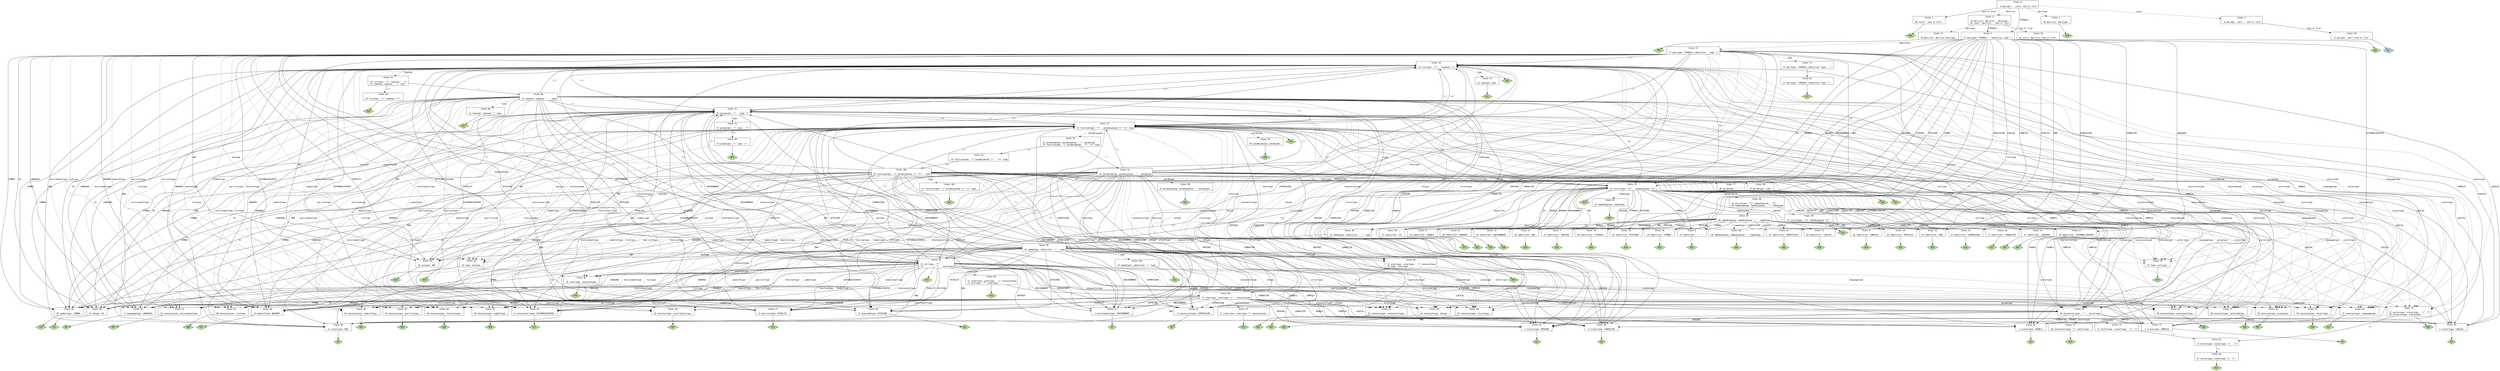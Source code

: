 // Generated by GNU Bison 3.5.2.
// Report bugs to <bug-bison@gnu.org>.
// Home page: <https://www.gnu.org/software/bison/>.

digraph "Parser.yxx"
{
  node [fontname = courier, shape = box, colorscheme = paired6]
  edge [fontname = courier]

  0 [label="State 0\n\l  0 $accept: . start \"end of file\"\l"]
  0 -> 1 [style=solid label="\"end of file\""]
  0 -> 2 [style=solid label="TYPEDECL"]
  0 -> 3 [style=dashed label="decltype"]
  0 -> 4 [style=dashed label="decllist"]
  0 -> 5 [style=dashed label="start"]
  1 [label="State 1\n\l 80 start: \"end of file\" .\l"]
  1 -> "1R80" [style=solid]
 "1R80" [label="R80", fillcolor=3, shape=diamond, style=filled]
  2 [label="State 2\n\l 77 decltype: TYPEDECL . identifier type \";\"\l"]
  2 -> 6 [style=solid label="\"...\""]
  2 -> 7 [style=solid label="INTEGER"]
  2 -> 8 [style=solid label="DOUBLE"]
  2 -> 9 [style=solid label="COMPLEX"]
  2 -> 10 [style=solid label="CHARACTER"]
  2 -> 11 [style=solid label="LOGICAL"]
  2 -> 12 [style=solid label="RAW"]
  2 -> 13 [style=solid label="ENVIRONMENT"]
  2 -> 14 [style=solid label="EXPRESSION"]
  2 -> 15 [style=solid label="LANGUAGE"]
  2 -> 16 [style=solid label="SYMBOL"]
  2 -> 17 [style=solid label="EXTERNALPOINTER"]
  2 -> 18 [style=solid label="BYTECODE"]
  2 -> 19 [style=solid label="PAIRLIST"]
  2 -> 20 [style=solid label="S4"]
  2 -> 21 [style=solid label="WEAKREF"]
  2 -> 22 [style=solid label="ANY"]
  2 -> 23 [style=solid label="TYPEDECL"]
  2 -> 24 [style=solid label="IDENTIFIER"]
  2 -> 25 [style=dashed label="identifier"]
  3 [label="State 3\n\l 78 decllist: decltype .\l"]
  3 -> "3R78" [style=solid]
 "3R78" [label="R78", fillcolor=3, shape=diamond, style=filled]
  4 [label="State 4\n\l 79 decllist: decllist . decltype\l 81 start: decllist . \"end of file\"\l"]
  4 -> 26 [style=solid label="\"end of file\""]
  4 -> 2 [style=solid label="TYPEDECL"]
  4 -> 27 [style=dashed label="decltype"]
  5 [label="State 5\n\l  0 $accept: start . \"end of file\"\l"]
  5 -> 28 [style=solid label="\"end of file\""]
  6 [label="State 6\n\l 41 identifier: \"...\" .\l"]
  6 -> "6R41" [style=solid]
 "6R41" [label="R41", fillcolor=3, shape=diamond, style=filled]
  7 [label="State 7\n\l 24 identifier: INTEGER .\l"]
  7 -> "7R24" [style=solid]
 "7R24" [label="R24", fillcolor=3, shape=diamond, style=filled]
  8 [label="State 8\n\l 25 identifier: DOUBLE .\l"]
  8 -> "8R25" [style=solid]
 "8R25" [label="R25", fillcolor=3, shape=diamond, style=filled]
  9 [label="State 9\n\l 26 identifier: COMPLEX .\l"]
  9 -> "9R26" [style=solid]
 "9R26" [label="R26", fillcolor=3, shape=diamond, style=filled]
  10 [label="State 10\n\l 27 identifier: CHARACTER .\l"]
  10 -> "10R27" [style=solid]
 "10R27" [label="R27", fillcolor=3, shape=diamond, style=filled]
  11 [label="State 11\n\l 28 identifier: LOGICAL .\l"]
  11 -> "11R28" [style=solid]
 "11R28" [label="R28", fillcolor=3, shape=diamond, style=filled]
  12 [label="State 12\n\l 29 identifier: RAW .\l"]
  12 -> "12R29" [style=solid]
 "12R29" [label="R29", fillcolor=3, shape=diamond, style=filled]
  13 [label="State 13\n\l 30 identifier: ENVIRONMENT .\l"]
  13 -> "13R30" [style=solid]
 "13R30" [label="R30", fillcolor=3, shape=diamond, style=filled]
  14 [label="State 14\n\l 31 identifier: EXPRESSION .\l"]
  14 -> "14R31" [style=solid]
 "14R31" [label="R31", fillcolor=3, shape=diamond, style=filled]
  15 [label="State 15\n\l 32 identifier: LANGUAGE .\l"]
  15 -> "15R32" [style=solid]
 "15R32" [label="R32", fillcolor=3, shape=diamond, style=filled]
  16 [label="State 16\n\l 33 identifier: SYMBOL .\l"]
  16 -> "16R33" [style=solid]
 "16R33" [label="R33", fillcolor=3, shape=diamond, style=filled]
  17 [label="State 17\n\l 34 identifier: EXTERNALPOINTER .\l"]
  17 -> "17R34" [style=solid]
 "17R34" [label="R34", fillcolor=3, shape=diamond, style=filled]
  18 [label="State 18\n\l 35 identifier: BYTECODE .\l"]
  18 -> "18R35" [style=solid]
 "18R35" [label="R35", fillcolor=3, shape=diamond, style=filled]
  19 [label="State 19\n\l 36 identifier: PAIRLIST .\l"]
  19 -> "19R36" [style=solid]
 "19R36" [label="R36", fillcolor=3, shape=diamond, style=filled]
  20 [label="State 20\n\l 37 identifier: S4 .\l"]
  20 -> "20R37" [style=solid]
 "20R37" [label="R37", fillcolor=3, shape=diamond, style=filled]
  21 [label="State 21\n\l 38 identifier: WEAKREF .\l"]
  21 -> "21R38" [style=solid]
 "21R38" [label="R38", fillcolor=3, shape=diamond, style=filled]
  22 [label="State 22\n\l 39 identifier: ANY .\l"]
  22 -> "22R39" [style=solid]
 "22R39" [label="R39", fillcolor=3, shape=diamond, style=filled]
  23 [label="State 23\n\l 40 identifier: TYPEDECL .\l"]
  23 -> "23R40" [style=solid]
 "23R40" [label="R40", fillcolor=3, shape=diamond, style=filled]
  24 [label="State 24\n\l 42 identifier: IDENTIFIER .\l"]
  24 -> "24R42" [style=solid]
 "24R42" [label="R42", fillcolor=3, shape=diamond, style=filled]
  25 [label="State 25\n\l 77 decltype: TYPEDECL identifier . type \";\"\l"]
  25 -> 29 [style=solid label="\"!\""]
  25 -> 30 [style=solid label="\"((\""]
  25 -> 31 [style=solid label="\"(\""]
  25 -> 32 [style=solid label="\"<\""]
  25 -> 33 [style=solid label="\"{{\""]
  25 -> 34 [style=solid label="\"?\""]
  25 -> 35 [style=solid label="INTEGER"]
  25 -> 36 [style=solid label="DOUBLE"]
  25 -> 37 [style=solid label="COMPLEX"]
  25 -> 38 [style=solid label="CHARACTER"]
  25 -> 39 [style=solid label="LOGICAL"]
  25 -> 40 [style=solid label="RAW"]
  25 -> 41 [style=solid label="ENVIRONMENT"]
  25 -> 42 [style=solid label="EXPRESSION"]
  25 -> 43 [style=solid label="LANGUAGE"]
  25 -> 44 [style=solid label="SYMBOL"]
  25 -> 45 [style=solid label="EXTERNALPOINTER"]
  25 -> 46 [style=solid label="BYTECODE"]
  25 -> 47 [style=solid label="PAIRLIST"]
  25 -> 48 [style=solid label="S4"]
  25 -> 49 [style=solid label="WEAKREF"]
  25 -> 50 [style=solid label="ANY"]
  25 -> 51 [style=dashed label="scalartype"]
  25 -> 52 [style=dashed label="environmenttype"]
  25 -> 53 [style=dashed label="expressiontype"]
  25 -> 54 [style=dashed label="languagetype"]
  25 -> 55 [style=dashed label="symboltype"]
  25 -> 56 [style=dashed label="externalptrtype"]
  25 -> 57 [style=dashed label="bytecodetype"]
  25 -> 58 [style=dashed label="pairlisttype"]
  25 -> 59 [style=dashed label="s4type"]
  25 -> 60 [style=dashed label="weakreftype"]
  25 -> 61 [style=dashed label="anytype"]
  25 -> 62 [style=dashed label="vectortype"]
  25 -> 63 [style=dashed label="nonavectortype"]
  25 -> 64 [style=dashed label="functiontype"]
  25 -> 65 [style=dashed label="grouptype"]
  25 -> 66 [style=dashed label="nonuniontype"]
  25 -> 67 [style=dashed label="listtype"]
  25 -> 68 [style=dashed label="structtype"]
  25 -> 69 [style=dashed label="innertype"]
  25 -> 70 [style=dashed label="nulltype"]
  25 -> 71 [style=dashed label="type"]
  26 [label="State 26\n\l 81 start: decllist \"end of file\" .\l"]
  26 -> "26R81" [style=solid]
 "26R81" [label="R81", fillcolor=3, shape=diamond, style=filled]
  27 [label="State 27\n\l 79 decllist: decllist decltype .\l"]
  27 -> "27R79" [style=solid]
 "27R79" [label="R79", fillcolor=3, shape=diamond, style=filled]
  28 [label="State 28\n\l  0 $accept: start \"end of file\" .\l"]
  28 -> "28R0" [style=solid]
 "28R0" [label="Acc", fillcolor=1, shape=diamond, style=filled]
  29 [label="State 29\n\l 18 nonavectortype: \"!\" . vectortype\l"]
  29 -> 35 [style=solid label="INTEGER"]
  29 -> 36 [style=solid label="DOUBLE"]
  29 -> 37 [style=solid label="COMPLEX"]
  29 -> 38 [style=solid label="CHARACTER"]
  29 -> 39 [style=solid label="LOGICAL"]
  29 -> 40 [style=solid label="RAW"]
  29 -> 72 [style=dashed label="scalartype"]
  29 -> 73 [style=dashed label="vectortype"]
  30 [label="State 30\n\l 19 listtype: \"((\" . typeseq \"))\"\l"]
  30 -> 29 [style=solid label="\"!\""]
  30 -> 30 [style=solid label="\"((\""]
  30 -> 31 [style=solid label="\"(\""]
  30 -> 32 [style=solid label="\"<\""]
  30 -> 33 [style=solid label="\"{{\""]
  30 -> 34 [style=solid label="\"?\""]
  30 -> 35 [style=solid label="INTEGER"]
  30 -> 36 [style=solid label="DOUBLE"]
  30 -> 37 [style=solid label="COMPLEX"]
  30 -> 38 [style=solid label="CHARACTER"]
  30 -> 39 [style=solid label="LOGICAL"]
  30 -> 40 [style=solid label="RAW"]
  30 -> 41 [style=solid label="ENVIRONMENT"]
  30 -> 42 [style=solid label="EXPRESSION"]
  30 -> 43 [style=solid label="LANGUAGE"]
  30 -> 44 [style=solid label="SYMBOL"]
  30 -> 45 [style=solid label="EXTERNALPOINTER"]
  30 -> 46 [style=solid label="BYTECODE"]
  30 -> 47 [style=solid label="PAIRLIST"]
  30 -> 48 [style=solid label="S4"]
  30 -> 49 [style=solid label="WEAKREF"]
  30 -> 50 [style=solid label="ANY"]
  30 -> 51 [style=dashed label="scalartype"]
  30 -> 52 [style=dashed label="environmenttype"]
  30 -> 53 [style=dashed label="expressiontype"]
  30 -> 54 [style=dashed label="languagetype"]
  30 -> 55 [style=dashed label="symboltype"]
  30 -> 56 [style=dashed label="externalptrtype"]
  30 -> 57 [style=dashed label="bytecodetype"]
  30 -> 58 [style=dashed label="pairlisttype"]
  30 -> 59 [style=dashed label="s4type"]
  30 -> 60 [style=dashed label="weakreftype"]
  30 -> 61 [style=dashed label="anytype"]
  30 -> 62 [style=dashed label="vectortype"]
  30 -> 63 [style=dashed label="nonavectortype"]
  30 -> 74 [style=dashed label="typeseq"]
  30 -> 64 [style=dashed label="functiontype"]
  30 -> 65 [style=dashed label="grouptype"]
  30 -> 66 [style=dashed label="nonuniontype"]
  30 -> 67 [style=dashed label="listtype"]
  30 -> 68 [style=dashed label="structtype"]
  30 -> 69 [style=dashed label="innertype"]
  30 -> 70 [style=dashed label="nulltype"]
  30 -> 75 [style=dashed label="type"]
  30 -> "30R20" [style=solid]
 "30R20" [label="R20", fillcolor=3, shape=diamond, style=filled]
  31 [label="State 31\n\l 53 grouptype: \"(\" . type \")\"\l"]
  31 -> 29 [style=solid label="\"!\""]
  31 -> 30 [style=solid label="\"((\""]
  31 -> 31 [style=solid label="\"(\""]
  31 -> 32 [style=solid label="\"<\""]
  31 -> 33 [style=solid label="\"{{\""]
  31 -> 34 [style=solid label="\"?\""]
  31 -> 35 [style=solid label="INTEGER"]
  31 -> 36 [style=solid label="DOUBLE"]
  31 -> 37 [style=solid label="COMPLEX"]
  31 -> 38 [style=solid label="CHARACTER"]
  31 -> 39 [style=solid label="LOGICAL"]
  31 -> 40 [style=solid label="RAW"]
  31 -> 41 [style=solid label="ENVIRONMENT"]
  31 -> 42 [style=solid label="EXPRESSION"]
  31 -> 43 [style=solid label="LANGUAGE"]
  31 -> 44 [style=solid label="SYMBOL"]
  31 -> 45 [style=solid label="EXTERNALPOINTER"]
  31 -> 46 [style=solid label="BYTECODE"]
  31 -> 47 [style=solid label="PAIRLIST"]
  31 -> 48 [style=solid label="S4"]
  31 -> 49 [style=solid label="WEAKREF"]
  31 -> 50 [style=solid label="ANY"]
  31 -> 51 [style=dashed label="scalartype"]
  31 -> 52 [style=dashed label="environmenttype"]
  31 -> 53 [style=dashed label="expressiontype"]
  31 -> 54 [style=dashed label="languagetype"]
  31 -> 55 [style=dashed label="symboltype"]
  31 -> 56 [style=dashed label="externalptrtype"]
  31 -> 57 [style=dashed label="bytecodetype"]
  31 -> 58 [style=dashed label="pairlisttype"]
  31 -> 59 [style=dashed label="s4type"]
  31 -> 60 [style=dashed label="weakreftype"]
  31 -> 61 [style=dashed label="anytype"]
  31 -> 62 [style=dashed label="vectortype"]
  31 -> 63 [style=dashed label="nonavectortype"]
  31 -> 64 [style=dashed label="functiontype"]
  31 -> 65 [style=dashed label="grouptype"]
  31 -> 66 [style=dashed label="nonuniontype"]
  31 -> 67 [style=dashed label="listtype"]
  31 -> 68 [style=dashed label="structtype"]
  31 -> 69 [style=dashed label="innertype"]
  31 -> 70 [style=dashed label="nulltype"]
  31 -> 76 [style=dashed label="type"]
  32 [label="State 32\n\l 52 functiontype: \"<\" . paramtypeseq \">\" \"=>\" type\l"]
  32 -> 29 [style=solid label="\"!\""]
  32 -> 30 [style=solid label="\"((\""]
  32 -> 31 [style=solid label="\"(\""]
  32 -> 32 [style=solid label="\"<\""]
  32 -> 33 [style=solid label="\"{{\""]
  32 -> 77 [style=solid label="\"...\""]
  32 -> 34 [style=solid label="\"?\""]
  32 -> 35 [style=solid label="INTEGER"]
  32 -> 36 [style=solid label="DOUBLE"]
  32 -> 37 [style=solid label="COMPLEX"]
  32 -> 38 [style=solid label="CHARACTER"]
  32 -> 39 [style=solid label="LOGICAL"]
  32 -> 40 [style=solid label="RAW"]
  32 -> 41 [style=solid label="ENVIRONMENT"]
  32 -> 42 [style=solid label="EXPRESSION"]
  32 -> 43 [style=solid label="LANGUAGE"]
  32 -> 44 [style=solid label="SYMBOL"]
  32 -> 45 [style=solid label="EXTERNALPOINTER"]
  32 -> 46 [style=solid label="BYTECODE"]
  32 -> 47 [style=solid label="PAIRLIST"]
  32 -> 48 [style=solid label="S4"]
  32 -> 49 [style=solid label="WEAKREF"]
  32 -> 50 [style=solid label="ANY"]
  32 -> 51 [style=dashed label="scalartype"]
  32 -> 52 [style=dashed label="environmenttype"]
  32 -> 53 [style=dashed label="expressiontype"]
  32 -> 54 [style=dashed label="languagetype"]
  32 -> 55 [style=dashed label="symboltype"]
  32 -> 56 [style=dashed label="externalptrtype"]
  32 -> 57 [style=dashed label="bytecodetype"]
  32 -> 58 [style=dashed label="pairlisttype"]
  32 -> 59 [style=dashed label="s4type"]
  32 -> 60 [style=dashed label="weakreftype"]
  32 -> 61 [style=dashed label="anytype"]
  32 -> 62 [style=dashed label="vectortype"]
  32 -> 63 [style=dashed label="nonavectortype"]
  32 -> 78 [style=dashed label="paramtype"]
  32 -> 79 [style=dashed label="paramtypeseq"]
  32 -> 64 [style=dashed label="functiontype"]
  32 -> 65 [style=dashed label="grouptype"]
  32 -> 66 [style=dashed label="nonuniontype"]
  32 -> 67 [style=dashed label="listtype"]
  32 -> 68 [style=dashed label="structtype"]
  32 -> 69 [style=dashed label="innertype"]
  32 -> 70 [style=dashed label="nulltype"]
  32 -> 80 [style=dashed label="type"]
  32 -> "32R49" [style=solid]
 "32R49" [label="R49", fillcolor=3, shape=diamond, style=filled]
  33 [label="State 33\n\l 23 structtype: \"{{\" . namedtypeseq \"}}\"\l"]
  33 -> 6 [style=solid label="\"...\""]
  33 -> 7 [style=solid label="INTEGER"]
  33 -> 8 [style=solid label="DOUBLE"]
  33 -> 9 [style=solid label="COMPLEX"]
  33 -> 10 [style=solid label="CHARACTER"]
  33 -> 11 [style=solid label="LOGICAL"]
  33 -> 12 [style=solid label="RAW"]
  33 -> 13 [style=solid label="ENVIRONMENT"]
  33 -> 14 [style=solid label="EXPRESSION"]
  33 -> 15 [style=solid label="LANGUAGE"]
  33 -> 16 [style=solid label="SYMBOL"]
  33 -> 17 [style=solid label="EXTERNALPOINTER"]
  33 -> 18 [style=solid label="BYTECODE"]
  33 -> 19 [style=solid label="PAIRLIST"]
  33 -> 20 [style=solid label="S4"]
  33 -> 21 [style=solid label="WEAKREF"]
  33 -> 22 [style=solid label="ANY"]
  33 -> 23 [style=solid label="TYPEDECL"]
  33 -> 24 [style=solid label="IDENTIFIER"]
  33 -> 81 [style=dashed label="namedtype"]
  33 -> 82 [style=dashed label="namedtypeseq"]
  33 -> 83 [style=dashed label="identifier"]
  33 -> "33R44" [style=solid]
 "33R44" [label="R44", fillcolor=3, shape=diamond, style=filled]
  34 [label="State 34\n\l 72 nulltype: \"?\" .\l 73         | \"?\" . innertype\l"]
  34 -> 29 [style=solid label="\"!\""]
  34 -> 30 [style=solid label="\"((\""]
  34 -> 31 [style=solid label="\"(\""]
  34 -> 32 [style=solid label="\"<\""]
  34 -> 33 [style=solid label="\"{{\""]
  34 -> 35 [style=solid label="INTEGER"]
  34 -> 36 [style=solid label="DOUBLE"]
  34 -> 37 [style=solid label="COMPLEX"]
  34 -> 38 [style=solid label="CHARACTER"]
  34 -> 39 [style=solid label="LOGICAL"]
  34 -> 40 [style=solid label="RAW"]
  34 -> 41 [style=solid label="ENVIRONMENT"]
  34 -> 42 [style=solid label="EXPRESSION"]
  34 -> 43 [style=solid label="LANGUAGE"]
  34 -> 44 [style=solid label="SYMBOL"]
  34 -> 45 [style=solid label="EXTERNALPOINTER"]
  34 -> 46 [style=solid label="BYTECODE"]
  34 -> 47 [style=solid label="PAIRLIST"]
  34 -> 48 [style=solid label="S4"]
  34 -> 49 [style=solid label="WEAKREF"]
  34 -> 51 [style=dashed label="scalartype"]
  34 -> 52 [style=dashed label="environmenttype"]
  34 -> 53 [style=dashed label="expressiontype"]
  34 -> 54 [style=dashed label="languagetype"]
  34 -> 55 [style=dashed label="symboltype"]
  34 -> 56 [style=dashed label="externalptrtype"]
  34 -> 57 [style=dashed label="bytecodetype"]
  34 -> 58 [style=dashed label="pairlisttype"]
  34 -> 59 [style=dashed label="s4type"]
  34 -> 60 [style=dashed label="weakreftype"]
  34 -> 62 [style=dashed label="vectortype"]
  34 -> 63 [style=dashed label="nonavectortype"]
  34 -> 64 [style=dashed label="functiontype"]
  34 -> 65 [style=dashed label="grouptype"]
  34 -> 66 [style=dashed label="nonuniontype"]
  34 -> 67 [style=dashed label="listtype"]
  34 -> 68 [style=dashed label="structtype"]
  34 -> 84 [style=dashed label="innertype"]
  34 -> "34R72" [style=solid]
 "34R72" [label="R72", fillcolor=3, shape=diamond, style=filled]
  35 [label="State 35\n\l  1 scalartype: INTEGER .\l"]
  35 -> "35R1" [style=solid]
 "35R1" [label="R1", fillcolor=3, shape=diamond, style=filled]
  36 [label="State 36\n\l  2 scalartype: DOUBLE .\l"]
  36 -> "36R2" [style=solid]
 "36R2" [label="R2", fillcolor=3, shape=diamond, style=filled]
  37 [label="State 37\n\l  3 scalartype: COMPLEX .\l"]
  37 -> "37R3" [style=solid]
 "37R3" [label="R3", fillcolor=3, shape=diamond, style=filled]
  38 [label="State 38\n\l  4 scalartype: CHARACTER .\l"]
  38 -> "38R4" [style=solid]
 "38R4" [label="R4", fillcolor=3, shape=diamond, style=filled]
  39 [label="State 39\n\l  5 scalartype: LOGICAL .\l"]
  39 -> "39R5" [style=solid]
 "39R5" [label="R5", fillcolor=3, shape=diamond, style=filled]
  40 [label="State 40\n\l  6 scalartype: RAW .\l"]
  40 -> "40R6" [style=solid]
 "40R6" [label="R6", fillcolor=3, shape=diamond, style=filled]
  41 [label="State 41\n\l  7 environmenttype: ENVIRONMENT .\l"]
  41 -> "41R7" [style=solid]
 "41R7" [label="R7", fillcolor=3, shape=diamond, style=filled]
  42 [label="State 42\n\l  8 expressiontype: EXPRESSION .\l"]
  42 -> "42R8" [style=solid]
 "42R8" [label="R8", fillcolor=3, shape=diamond, style=filled]
  43 [label="State 43\n\l  9 languagetype: LANGUAGE .\l"]
  43 -> "43R9" [style=solid]
 "43R9" [label="R9", fillcolor=3, shape=diamond, style=filled]
  44 [label="State 44\n\l 10 symboltype: SYMBOL .\l"]
  44 -> "44R10" [style=solid]
 "44R10" [label="R10", fillcolor=3, shape=diamond, style=filled]
  45 [label="State 45\n\l 11 externalptrtype: EXTERNALPOINTER .\l"]
  45 -> "45R11" [style=solid]
 "45R11" [label="R11", fillcolor=3, shape=diamond, style=filled]
  46 [label="State 46\n\l 12 bytecodetype: BYTECODE .\l"]
  46 -> "46R12" [style=solid]
 "46R12" [label="R12", fillcolor=3, shape=diamond, style=filled]
  47 [label="State 47\n\l 13 pairlisttype: PAIRLIST .\l"]
  47 -> "47R13" [style=solid]
 "47R13" [label="R13", fillcolor=3, shape=diamond, style=filled]
  48 [label="State 48\n\l 14 s4type: S4 .\l"]
  48 -> "48R14" [style=solid]
 "48R14" [label="R14", fillcolor=3, shape=diamond, style=filled]
  49 [label="State 49\n\l 15 weakreftype: WEAKREF .\l"]
  49 -> "49R15" [style=solid]
 "49R15" [label="R15", fillcolor=3, shape=diamond, style=filled]
  50 [label="State 50\n\l 16 anytype: ANY .\l"]
  50 -> "50R16" [style=solid]
 "50R16" [label="R16", fillcolor=3, shape=diamond, style=filled]
  51 [label="State 51\n\l 17 vectortype: scalartype . \"[\" \"]\"\l 54 nonuniontype: scalartype .\l"]
  51 -> 85 [style=solid label="\"[\""]
  51 -> "51R54" [style=solid]
 "51R54" [label="R54", fillcolor=3, shape=diamond, style=filled]
  52 [label="State 52\n\l 55 nonuniontype: environmenttype .\l"]
  52 -> "52R55" [style=solid]
 "52R55" [label="R55", fillcolor=3, shape=diamond, style=filled]
  53 [label="State 53\n\l 56 nonuniontype: expressiontype .\l"]
  53 -> "53R56" [style=solid]
 "53R56" [label="R56", fillcolor=3, shape=diamond, style=filled]
  54 [label="State 54\n\l 57 nonuniontype: languagetype .\l"]
  54 -> "54R57" [style=solid]
 "54R57" [label="R57", fillcolor=3, shape=diamond, style=filled]
  55 [label="State 55\n\l 58 nonuniontype: symboltype .\l"]
  55 -> "55R58" [style=solid]
 "55R58" [label="R58", fillcolor=3, shape=diamond, style=filled]
  56 [label="State 56\n\l 59 nonuniontype: externalptrtype .\l"]
  56 -> "56R59" [style=solid]
 "56R59" [label="R59", fillcolor=3, shape=diamond, style=filled]
  57 [label="State 57\n\l 60 nonuniontype: bytecodetype .\l"]
  57 -> "57R60" [style=solid]
 "57R60" [label="R60", fillcolor=3, shape=diamond, style=filled]
  58 [label="State 58\n\l 61 nonuniontype: pairlisttype .\l"]
  58 -> "58R61" [style=solid]
 "58R61" [label="R61", fillcolor=3, shape=diamond, style=filled]
  59 [label="State 59\n\l 62 nonuniontype: s4type .\l"]
  59 -> "59R62" [style=solid]
 "59R62" [label="R62", fillcolor=3, shape=diamond, style=filled]
  60 [label="State 60\n\l 63 nonuniontype: weakreftype .\l"]
  60 -> "60R63" [style=solid]
 "60R63" [label="R63", fillcolor=3, shape=diamond, style=filled]
  61 [label="State 61\n\l 76 type: anytype .\l"]
  61 -> "61R76" [style=solid]
 "61R76" [label="R76", fillcolor=3, shape=diamond, style=filled]
  62 [label="State 62\n\l 64 nonuniontype: vectortype .\l"]
  62 -> "62R64" [style=solid]
 "62R64" [label="R64", fillcolor=3, shape=diamond, style=filled]
  63 [label="State 63\n\l 65 nonuniontype: nonavectortype .\l"]
  63 -> "63R65" [style=solid]
 "63R65" [label="R65", fillcolor=3, shape=diamond, style=filled]
  64 [label="State 64\n\l 66 nonuniontype: functiontype .\l"]
  64 -> "64R66" [style=solid]
 "64R66" [label="R66", fillcolor=3, shape=diamond, style=filled]
  65 [label="State 65\n\l 69 nonuniontype: grouptype .\l"]
  65 -> "65R69" [style=solid]
 "65R69" [label="R69", fillcolor=3, shape=diamond, style=filled]
  66 [label="State 66\n\l 70 innertype: nonuniontype .\l"]
  66 -> "66R70" [style=solid]
 "66R70" [label="R70", fillcolor=3, shape=diamond, style=filled]
  67 [label="State 67\n\l 68 nonuniontype: listtype .\l"]
  67 -> "67R68" [style=solid]
 "67R68" [label="R68", fillcolor=3, shape=diamond, style=filled]
  68 [label="State 68\n\l 67 nonuniontype: structtype .\l"]
  68 -> "68R67" [style=solid]
 "68R67" [label="R67", fillcolor=3, shape=diamond, style=filled]
  69 [label="State 69\n\l 71 innertype: innertype . \"|\" nonuniontype\l 74 type: innertype .\l"]
  69 -> 86 [style=solid label="\"|\""]
  69 -> "69R74" [style=solid]
 "69R74" [label="R74", fillcolor=3, shape=diamond, style=filled]
  70 [label="State 70\n\l 75 type: nulltype .\l"]
  70 -> "70R75" [style=solid]
 "70R75" [label="R75", fillcolor=3, shape=diamond, style=filled]
  71 [label="State 71\n\l 77 decltype: TYPEDECL identifier type . \";\"\l"]
  71 -> 87 [style=solid label="\";\""]
  72 [label="State 72\n\l 17 vectortype: scalartype . \"[\" \"]\"\l"]
  72 -> 85 [style=solid label="\"[\""]
  73 [label="State 73\n\l 18 nonavectortype: \"!\" vectortype .\l"]
  73 -> "73R18" [style=solid]
 "73R18" [label="R18", fillcolor=3, shape=diamond, style=filled]
  74 [label="State 74\n\l 19 listtype: \"((\" typeseq . \"))\"\l 22 typeseq: typeseq . \",\" type\l"]
  74 -> 88 [style=solid label="\",\""]
  74 -> 89 [style=solid label="\"))\""]
  75 [label="State 75\n\l 21 typeseq: type .\l"]
  75 -> "75R21" [style=solid]
 "75R21" [label="R21", fillcolor=3, shape=diamond, style=filled]
  76 [label="State 76\n\l 53 grouptype: \"(\" type . \")\"\l"]
  76 -> 90 [style=solid label="\")\""]
  77 [label="State 77\n\l 48 paramtype: \"...\" .\l"]
  77 -> "77R48" [style=solid]
 "77R48" [label="R48", fillcolor=3, shape=diamond, style=filled]
  78 [label="State 78\n\l 50 paramtypeseq: paramtype .\l"]
  78 -> "78R50" [style=solid]
 "78R50" [label="R50", fillcolor=3, shape=diamond, style=filled]
  79 [label="State 79\n\l 51 paramtypeseq: paramtypeseq . \",\" paramtype\l 52 functiontype: \"<\" paramtypeseq . \">\" \"=>\" type\l"]
  79 -> 91 [style=solid label="\",\""]
  79 -> 92 [style=solid label="\">\""]
  80 [label="State 80\n\l 47 paramtype: type .\l"]
  80 -> "80R47" [style=solid]
 "80R47" [label="R47", fillcolor=3, shape=diamond, style=filled]
  81 [label="State 81\n\l 45 namedtypeseq: namedtype .\l"]
  81 -> "81R45" [style=solid]
 "81R45" [label="R45", fillcolor=3, shape=diamond, style=filled]
  82 [label="State 82\n\l 23 structtype: \"{{\" namedtypeseq . \"}}\"\l 46 namedtypeseq: namedtypeseq . \",\" namedtype\l"]
  82 -> 93 [style=solid label="\",\""]
  82 -> 94 [style=solid label="\"}}\""]
  83 [label="State 83\n\l 43 namedtype: identifier . \":\" type\l"]
  83 -> 95 [style=solid label="\":\""]
  84 [label="State 84\n\l 71 innertype: innertype . \"|\" nonuniontype\l 73 nulltype: \"?\" innertype .\l"]
  84 -> 86 [style=solid label="\"|\""]
  84 -> "84R73" [style=solid]
 "84R73" [label="R73", fillcolor=3, shape=diamond, style=filled]
  85 [label="State 85\n\l 17 vectortype: scalartype \"[\" . \"]\"\l"]
  85 -> 96 [style=solid label="\"]\""]
  86 [label="State 86\n\l 71 innertype: innertype \"|\" . nonuniontype\l"]
  86 -> 29 [style=solid label="\"!\""]
  86 -> 30 [style=solid label="\"((\""]
  86 -> 31 [style=solid label="\"(\""]
  86 -> 32 [style=solid label="\"<\""]
  86 -> 33 [style=solid label="\"{{\""]
  86 -> 35 [style=solid label="INTEGER"]
  86 -> 36 [style=solid label="DOUBLE"]
  86 -> 37 [style=solid label="COMPLEX"]
  86 -> 38 [style=solid label="CHARACTER"]
  86 -> 39 [style=solid label="LOGICAL"]
  86 -> 40 [style=solid label="RAW"]
  86 -> 41 [style=solid label="ENVIRONMENT"]
  86 -> 42 [style=solid label="EXPRESSION"]
  86 -> 43 [style=solid label="LANGUAGE"]
  86 -> 44 [style=solid label="SYMBOL"]
  86 -> 45 [style=solid label="EXTERNALPOINTER"]
  86 -> 46 [style=solid label="BYTECODE"]
  86 -> 47 [style=solid label="PAIRLIST"]
  86 -> 48 [style=solid label="S4"]
  86 -> 49 [style=solid label="WEAKREF"]
  86 -> 51 [style=dashed label="scalartype"]
  86 -> 52 [style=dashed label="environmenttype"]
  86 -> 53 [style=dashed label="expressiontype"]
  86 -> 54 [style=dashed label="languagetype"]
  86 -> 55 [style=dashed label="symboltype"]
  86 -> 56 [style=dashed label="externalptrtype"]
  86 -> 57 [style=dashed label="bytecodetype"]
  86 -> 58 [style=dashed label="pairlisttype"]
  86 -> 59 [style=dashed label="s4type"]
  86 -> 60 [style=dashed label="weakreftype"]
  86 -> 62 [style=dashed label="vectortype"]
  86 -> 63 [style=dashed label="nonavectortype"]
  86 -> 64 [style=dashed label="functiontype"]
  86 -> 65 [style=dashed label="grouptype"]
  86 -> 97 [style=dashed label="nonuniontype"]
  86 -> 67 [style=dashed label="listtype"]
  86 -> 68 [style=dashed label="structtype"]
  87 [label="State 87\n\l 77 decltype: TYPEDECL identifier type \";\" .\l"]
  87 -> "87R77" [style=solid]
 "87R77" [label="R77", fillcolor=3, shape=diamond, style=filled]
  88 [label="State 88\n\l 22 typeseq: typeseq \",\" . type\l"]
  88 -> 29 [style=solid label="\"!\""]
  88 -> 30 [style=solid label="\"((\""]
  88 -> 31 [style=solid label="\"(\""]
  88 -> 32 [style=solid label="\"<\""]
  88 -> 33 [style=solid label="\"{{\""]
  88 -> 34 [style=solid label="\"?\""]
  88 -> 35 [style=solid label="INTEGER"]
  88 -> 36 [style=solid label="DOUBLE"]
  88 -> 37 [style=solid label="COMPLEX"]
  88 -> 38 [style=solid label="CHARACTER"]
  88 -> 39 [style=solid label="LOGICAL"]
  88 -> 40 [style=solid label="RAW"]
  88 -> 41 [style=solid label="ENVIRONMENT"]
  88 -> 42 [style=solid label="EXPRESSION"]
  88 -> 43 [style=solid label="LANGUAGE"]
  88 -> 44 [style=solid label="SYMBOL"]
  88 -> 45 [style=solid label="EXTERNALPOINTER"]
  88 -> 46 [style=solid label="BYTECODE"]
  88 -> 47 [style=solid label="PAIRLIST"]
  88 -> 48 [style=solid label="S4"]
  88 -> 49 [style=solid label="WEAKREF"]
  88 -> 50 [style=solid label="ANY"]
  88 -> 51 [style=dashed label="scalartype"]
  88 -> 52 [style=dashed label="environmenttype"]
  88 -> 53 [style=dashed label="expressiontype"]
  88 -> 54 [style=dashed label="languagetype"]
  88 -> 55 [style=dashed label="symboltype"]
  88 -> 56 [style=dashed label="externalptrtype"]
  88 -> 57 [style=dashed label="bytecodetype"]
  88 -> 58 [style=dashed label="pairlisttype"]
  88 -> 59 [style=dashed label="s4type"]
  88 -> 60 [style=dashed label="weakreftype"]
  88 -> 61 [style=dashed label="anytype"]
  88 -> 62 [style=dashed label="vectortype"]
  88 -> 63 [style=dashed label="nonavectortype"]
  88 -> 64 [style=dashed label="functiontype"]
  88 -> 65 [style=dashed label="grouptype"]
  88 -> 66 [style=dashed label="nonuniontype"]
  88 -> 67 [style=dashed label="listtype"]
  88 -> 68 [style=dashed label="structtype"]
  88 -> 69 [style=dashed label="innertype"]
  88 -> 70 [style=dashed label="nulltype"]
  88 -> 98 [style=dashed label="type"]
  89 [label="State 89\n\l 19 listtype: \"((\" typeseq \"))\" .\l"]
  89 -> "89R19" [style=solid]
 "89R19" [label="R19", fillcolor=3, shape=diamond, style=filled]
  90 [label="State 90\n\l 53 grouptype: \"(\" type \")\" .\l"]
  90 -> "90R53" [style=solid]
 "90R53" [label="R53", fillcolor=3, shape=diamond, style=filled]
  91 [label="State 91\n\l 51 paramtypeseq: paramtypeseq \",\" . paramtype\l"]
  91 -> 29 [style=solid label="\"!\""]
  91 -> 30 [style=solid label="\"((\""]
  91 -> 31 [style=solid label="\"(\""]
  91 -> 32 [style=solid label="\"<\""]
  91 -> 33 [style=solid label="\"{{\""]
  91 -> 77 [style=solid label="\"...\""]
  91 -> 34 [style=solid label="\"?\""]
  91 -> 35 [style=solid label="INTEGER"]
  91 -> 36 [style=solid label="DOUBLE"]
  91 -> 37 [style=solid label="COMPLEX"]
  91 -> 38 [style=solid label="CHARACTER"]
  91 -> 39 [style=solid label="LOGICAL"]
  91 -> 40 [style=solid label="RAW"]
  91 -> 41 [style=solid label="ENVIRONMENT"]
  91 -> 42 [style=solid label="EXPRESSION"]
  91 -> 43 [style=solid label="LANGUAGE"]
  91 -> 44 [style=solid label="SYMBOL"]
  91 -> 45 [style=solid label="EXTERNALPOINTER"]
  91 -> 46 [style=solid label="BYTECODE"]
  91 -> 47 [style=solid label="PAIRLIST"]
  91 -> 48 [style=solid label="S4"]
  91 -> 49 [style=solid label="WEAKREF"]
  91 -> 50 [style=solid label="ANY"]
  91 -> 51 [style=dashed label="scalartype"]
  91 -> 52 [style=dashed label="environmenttype"]
  91 -> 53 [style=dashed label="expressiontype"]
  91 -> 54 [style=dashed label="languagetype"]
  91 -> 55 [style=dashed label="symboltype"]
  91 -> 56 [style=dashed label="externalptrtype"]
  91 -> 57 [style=dashed label="bytecodetype"]
  91 -> 58 [style=dashed label="pairlisttype"]
  91 -> 59 [style=dashed label="s4type"]
  91 -> 60 [style=dashed label="weakreftype"]
  91 -> 61 [style=dashed label="anytype"]
  91 -> 62 [style=dashed label="vectortype"]
  91 -> 63 [style=dashed label="nonavectortype"]
  91 -> 99 [style=dashed label="paramtype"]
  91 -> 64 [style=dashed label="functiontype"]
  91 -> 65 [style=dashed label="grouptype"]
  91 -> 66 [style=dashed label="nonuniontype"]
  91 -> 67 [style=dashed label="listtype"]
  91 -> 68 [style=dashed label="structtype"]
  91 -> 69 [style=dashed label="innertype"]
  91 -> 70 [style=dashed label="nulltype"]
  91 -> 80 [style=dashed label="type"]
  92 [label="State 92\n\l 52 functiontype: \"<\" paramtypeseq \">\" . \"=>\" type\l"]
  92 -> 100 [style=solid label="\"=>\""]
  93 [label="State 93\n\l 46 namedtypeseq: namedtypeseq \",\" . namedtype\l"]
  93 -> 6 [style=solid label="\"...\""]
  93 -> 7 [style=solid label="INTEGER"]
  93 -> 8 [style=solid label="DOUBLE"]
  93 -> 9 [style=solid label="COMPLEX"]
  93 -> 10 [style=solid label="CHARACTER"]
  93 -> 11 [style=solid label="LOGICAL"]
  93 -> 12 [style=solid label="RAW"]
  93 -> 13 [style=solid label="ENVIRONMENT"]
  93 -> 14 [style=solid label="EXPRESSION"]
  93 -> 15 [style=solid label="LANGUAGE"]
  93 -> 16 [style=solid label="SYMBOL"]
  93 -> 17 [style=solid label="EXTERNALPOINTER"]
  93 -> 18 [style=solid label="BYTECODE"]
  93 -> 19 [style=solid label="PAIRLIST"]
  93 -> 20 [style=solid label="S4"]
  93 -> 21 [style=solid label="WEAKREF"]
  93 -> 22 [style=solid label="ANY"]
  93 -> 23 [style=solid label="TYPEDECL"]
  93 -> 24 [style=solid label="IDENTIFIER"]
  93 -> 101 [style=dashed label="namedtype"]
  93 -> 83 [style=dashed label="identifier"]
  94 [label="State 94\n\l 23 structtype: \"{{\" namedtypeseq \"}}\" .\l"]
  94 -> "94R23" [style=solid]
 "94R23" [label="R23", fillcolor=3, shape=diamond, style=filled]
  95 [label="State 95\n\l 43 namedtype: identifier \":\" . type\l"]
  95 -> 29 [style=solid label="\"!\""]
  95 -> 30 [style=solid label="\"((\""]
  95 -> 31 [style=solid label="\"(\""]
  95 -> 32 [style=solid label="\"<\""]
  95 -> 33 [style=solid label="\"{{\""]
  95 -> 34 [style=solid label="\"?\""]
  95 -> 35 [style=solid label="INTEGER"]
  95 -> 36 [style=solid label="DOUBLE"]
  95 -> 37 [style=solid label="COMPLEX"]
  95 -> 38 [style=solid label="CHARACTER"]
  95 -> 39 [style=solid label="LOGICAL"]
  95 -> 40 [style=solid label="RAW"]
  95 -> 41 [style=solid label="ENVIRONMENT"]
  95 -> 42 [style=solid label="EXPRESSION"]
  95 -> 43 [style=solid label="LANGUAGE"]
  95 -> 44 [style=solid label="SYMBOL"]
  95 -> 45 [style=solid label="EXTERNALPOINTER"]
  95 -> 46 [style=solid label="BYTECODE"]
  95 -> 47 [style=solid label="PAIRLIST"]
  95 -> 48 [style=solid label="S4"]
  95 -> 49 [style=solid label="WEAKREF"]
  95 -> 50 [style=solid label="ANY"]
  95 -> 51 [style=dashed label="scalartype"]
  95 -> 52 [style=dashed label="environmenttype"]
  95 -> 53 [style=dashed label="expressiontype"]
  95 -> 54 [style=dashed label="languagetype"]
  95 -> 55 [style=dashed label="symboltype"]
  95 -> 56 [style=dashed label="externalptrtype"]
  95 -> 57 [style=dashed label="bytecodetype"]
  95 -> 58 [style=dashed label="pairlisttype"]
  95 -> 59 [style=dashed label="s4type"]
  95 -> 60 [style=dashed label="weakreftype"]
  95 -> 61 [style=dashed label="anytype"]
  95 -> 62 [style=dashed label="vectortype"]
  95 -> 63 [style=dashed label="nonavectortype"]
  95 -> 64 [style=dashed label="functiontype"]
  95 -> 65 [style=dashed label="grouptype"]
  95 -> 66 [style=dashed label="nonuniontype"]
  95 -> 67 [style=dashed label="listtype"]
  95 -> 68 [style=dashed label="structtype"]
  95 -> 69 [style=dashed label="innertype"]
  95 -> 70 [style=dashed label="nulltype"]
  95 -> 102 [style=dashed label="type"]
  96 [label="State 96\n\l 17 vectortype: scalartype \"[\" \"]\" .\l"]
  96 -> "96R17" [style=solid]
 "96R17" [label="R17", fillcolor=3, shape=diamond, style=filled]
  97 [label="State 97\n\l 71 innertype: innertype \"|\" nonuniontype .\l"]
  97 -> "97R71" [style=solid]
 "97R71" [label="R71", fillcolor=3, shape=diamond, style=filled]
  98 [label="State 98\n\l 22 typeseq: typeseq \",\" type .\l"]
  98 -> "98R22" [style=solid]
 "98R22" [label="R22", fillcolor=3, shape=diamond, style=filled]
  99 [label="State 99\n\l 51 paramtypeseq: paramtypeseq \",\" paramtype .\l"]
  99 -> "99R51" [style=solid]
 "99R51" [label="R51", fillcolor=3, shape=diamond, style=filled]
  100 [label="State 100\n\l 52 functiontype: \"<\" paramtypeseq \">\" \"=>\" . type\l"]
  100 -> 29 [style=solid label="\"!\""]
  100 -> 30 [style=solid label="\"((\""]
  100 -> 31 [style=solid label="\"(\""]
  100 -> 32 [style=solid label="\"<\""]
  100 -> 33 [style=solid label="\"{{\""]
  100 -> 34 [style=solid label="\"?\""]
  100 -> 35 [style=solid label="INTEGER"]
  100 -> 36 [style=solid label="DOUBLE"]
  100 -> 37 [style=solid label="COMPLEX"]
  100 -> 38 [style=solid label="CHARACTER"]
  100 -> 39 [style=solid label="LOGICAL"]
  100 -> 40 [style=solid label="RAW"]
  100 -> 41 [style=solid label="ENVIRONMENT"]
  100 -> 42 [style=solid label="EXPRESSION"]
  100 -> 43 [style=solid label="LANGUAGE"]
  100 -> 44 [style=solid label="SYMBOL"]
  100 -> 45 [style=solid label="EXTERNALPOINTER"]
  100 -> 46 [style=solid label="BYTECODE"]
  100 -> 47 [style=solid label="PAIRLIST"]
  100 -> 48 [style=solid label="S4"]
  100 -> 49 [style=solid label="WEAKREF"]
  100 -> 50 [style=solid label="ANY"]
  100 -> 51 [style=dashed label="scalartype"]
  100 -> 52 [style=dashed label="environmenttype"]
  100 -> 53 [style=dashed label="expressiontype"]
  100 -> 54 [style=dashed label="languagetype"]
  100 -> 55 [style=dashed label="symboltype"]
  100 -> 56 [style=dashed label="externalptrtype"]
  100 -> 57 [style=dashed label="bytecodetype"]
  100 -> 58 [style=dashed label="pairlisttype"]
  100 -> 59 [style=dashed label="s4type"]
  100 -> 60 [style=dashed label="weakreftype"]
  100 -> 61 [style=dashed label="anytype"]
  100 -> 62 [style=dashed label="vectortype"]
  100 -> 63 [style=dashed label="nonavectortype"]
  100 -> 64 [style=dashed label="functiontype"]
  100 -> 65 [style=dashed label="grouptype"]
  100 -> 66 [style=dashed label="nonuniontype"]
  100 -> 67 [style=dashed label="listtype"]
  100 -> 68 [style=dashed label="structtype"]
  100 -> 69 [style=dashed label="innertype"]
  100 -> 70 [style=dashed label="nulltype"]
  100 -> 103 [style=dashed label="type"]
  101 [label="State 101\n\l 46 namedtypeseq: namedtypeseq \",\" namedtype .\l"]
  101 -> "101R46" [style=solid]
 "101R46" [label="R46", fillcolor=3, shape=diamond, style=filled]
  102 [label="State 102\n\l 43 namedtype: identifier \":\" type .\l"]
  102 -> "102R43" [style=solid]
 "102R43" [label="R43", fillcolor=3, shape=diamond, style=filled]
  103 [label="State 103\n\l 52 functiontype: \"<\" paramtypeseq \">\" \"=>\" type .\l"]
  103 -> "103R52" [style=solid]
 "103R52" [label="R52", fillcolor=3, shape=diamond, style=filled]
}
